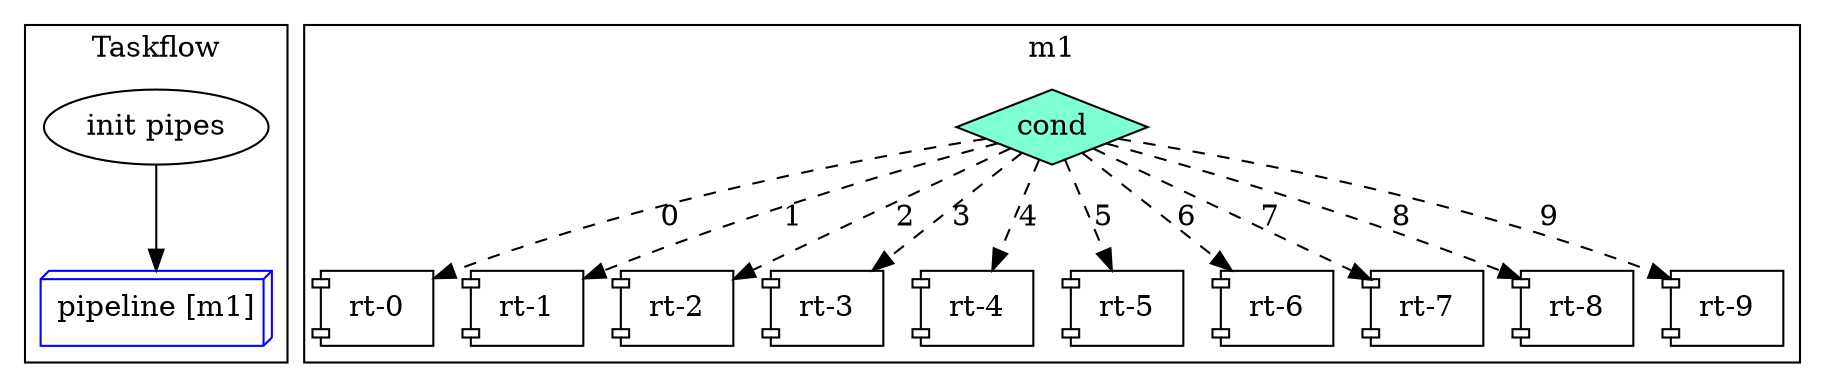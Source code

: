 digraph Taskflow {
subgraph cluster_p0x7ffcc76abe80 {
label="Taskflow";
p0x8e9a68[label="init pipes" ];
p0x8e9a68 -> p0x8e9980;
p0x8e9980[shape=box3d, color=blue, label="pipeline [m1]"];
}
subgraph cluster_p0x7ffcc76abd30 {
label="m1";
p0x8ea460[label="cond" shape=diamond color=black fillcolor=aquamarine style=filled];
p0x8ea460 -> p0x8ea378 [style=dashed label="0"];
p0x8ea460 -> p0x8ea290 [style=dashed label="1"];
p0x8ea460 -> p0x8ea1a8 [style=dashed label="2"];
p0x8ea460 -> p0x8ea0c0 [style=dashed label="3"];
p0x8ea460 -> p0x8e9fd8 [style=dashed label="4"];
p0x8ea460 -> p0x8e9ef0 [style=dashed label="5"];
p0x8ea460 -> p0x8e9e08 [style=dashed label="6"];
p0x8ea460 -> p0x8e9d20 [style=dashed label="7"];
p0x8ea460 -> p0x8e9c38 [style=dashed label="8"];
p0x8ea460 -> p0x8e9b50 [style=dashed label="9"];
p0x8ea378[label="rt-0" shape=component];
p0x8ea290[label="rt-1" shape=component];
p0x8ea1a8[label="rt-2" shape=component];
p0x8ea0c0[label="rt-3" shape=component];
p0x8e9fd8[label="rt-4" shape=component];
p0x8e9ef0[label="rt-5" shape=component];
p0x8e9e08[label="rt-6" shape=component];
p0x8e9d20[label="rt-7" shape=component];
p0x8e9c38[label="rt-8" shape=component];
p0x8e9b50[label="rt-9" shape=component];
}
}
